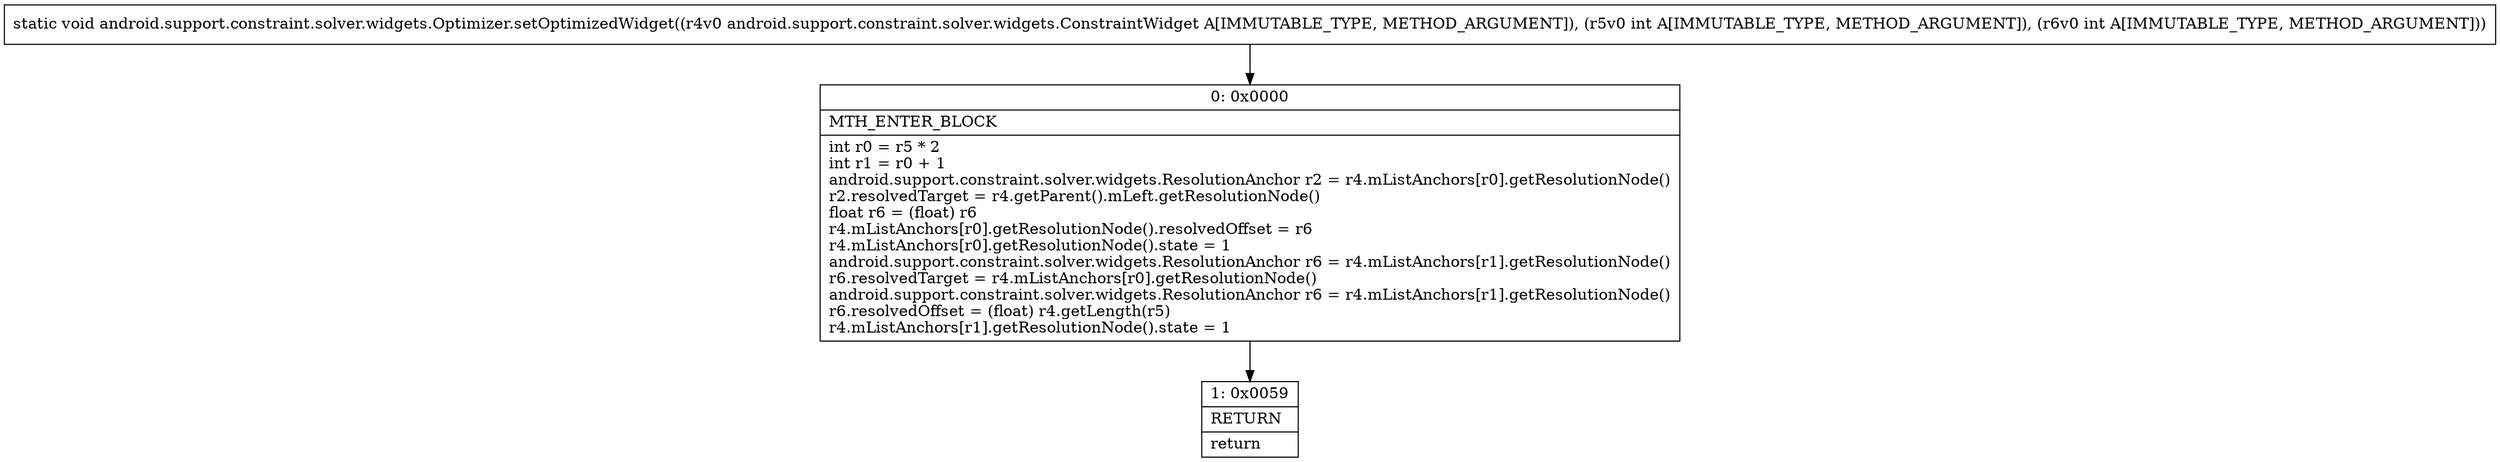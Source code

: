 digraph "CFG forandroid.support.constraint.solver.widgets.Optimizer.setOptimizedWidget(Landroid\/support\/constraint\/solver\/widgets\/ConstraintWidget;II)V" {
Node_0 [shape=record,label="{0\:\ 0x0000|MTH_ENTER_BLOCK\l|int r0 = r5 * 2\lint r1 = r0 + 1\landroid.support.constraint.solver.widgets.ResolutionAnchor r2 = r4.mListAnchors[r0].getResolutionNode()\lr2.resolvedTarget = r4.getParent().mLeft.getResolutionNode()\lfloat r6 = (float) r6\lr4.mListAnchors[r0].getResolutionNode().resolvedOffset = r6\lr4.mListAnchors[r0].getResolutionNode().state = 1\landroid.support.constraint.solver.widgets.ResolutionAnchor r6 = r4.mListAnchors[r1].getResolutionNode()\lr6.resolvedTarget = r4.mListAnchors[r0].getResolutionNode()\landroid.support.constraint.solver.widgets.ResolutionAnchor r6 = r4.mListAnchors[r1].getResolutionNode()\lr6.resolvedOffset = (float) r4.getLength(r5)\lr4.mListAnchors[r1].getResolutionNode().state = 1\l}"];
Node_1 [shape=record,label="{1\:\ 0x0059|RETURN\l|return\l}"];
MethodNode[shape=record,label="{static void android.support.constraint.solver.widgets.Optimizer.setOptimizedWidget((r4v0 android.support.constraint.solver.widgets.ConstraintWidget A[IMMUTABLE_TYPE, METHOD_ARGUMENT]), (r5v0 int A[IMMUTABLE_TYPE, METHOD_ARGUMENT]), (r6v0 int A[IMMUTABLE_TYPE, METHOD_ARGUMENT])) }"];
MethodNode -> Node_0;
Node_0 -> Node_1;
}

